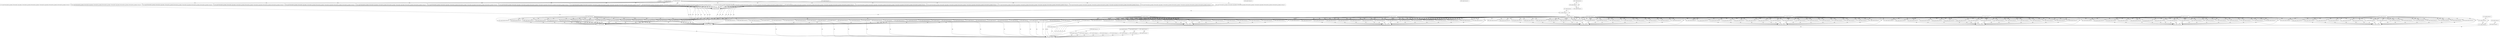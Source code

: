 digraph G {
  "1: match () ...
" [shape=box, ];
  "70: match (event_id) ...
" [shape=box, ];
  "76: match (event_id) ...
" [shape=box, ];
  "95: match (forward_flow_ip_header_2,forward_flow_udp_header_1,forward_flow_ip_header_6,forward_flow_ip_header_7,forward_flow_udp_header_0,forward_flow_ip_header_4,forward_flow_ip_header_5,event_id) ...
" [
  shape=box, ];
  "100: match (forward_flow_ip_header_2,forward_flow_udp_header_1,forward_flow_ip_header_6,forward_flow_ip_header_7,forward_flow_udp_header_0,forward_flow_ip_header_4,forward_flow_ip_header_5,event_id) ...
" [
  shape=box, ];
  "105: match (forward_flow_ip_header_2,forward_flow_udp_header_1,forward_flow_ip_header_6,forward_flow_ip_header_7,forward_flow_udp_header_0,forward_flow_ip_header_4,forward_flow_ip_header_5,event_id) ...
" [
  shape=box, ];
  "110: match (forward_flow_ip_header_2,forward_flow_udp_header_1,forward_flow_ip_header_6,forward_flow_ip_header_7,forward_flow_udp_header_0,forward_flow_ip_header_4,forward_flow_ip_header_5,event_id) ...
" [
  shape=box, ];
  "115: match (forward_flow_ip_header_2,forward_flow_udp_header_1,forward_flow_ip_header_6,forward_flow_ip_header_7,forward_flow_udp_header_0,forward_flow_ip_header_4,forward_flow_ip_header_5,event_id) ...
" [
  shape=box, ];
  "120: match (forward_flow_ip_header_2,forward_flow_udp_header_1,forward_flow_ip_header_6,forward_flow_ip_header_7,forward_flow_udp_header_0,forward_flow_ip_header_4,forward_flow_ip_header_5,event_id) ...
" [
  shape=box, ];
  "125: match (forward_flow_ip_header_2,forward_flow_udp_header_1,forward_flow_ip_header_6,forward_flow_ip_header_7,forward_flow_udp_header_0,forward_flow_ip_header_4,forward_flow_ip_header_5,event_id) ...
" [
  shape=box, ];
  "130: match (forward_flow_ip_header_2,forward_flow_udp_header_1,forward_flow_ip_header_6,forward_flow_ip_header_7,forward_flow_udp_header_0,forward_flow_ip_header_4,forward_flow_ip_header_5,event_id) ...
" [
  shape=box, ];
  "135: match (forward_flow_ip_header_2,forward_flow_udp_header_1,forward_flow_ip_header_6,forward_flow_ip_header_7,forward_flow_udp_header_0,forward_flow_ip_header_4,forward_flow_ip_header_5,event_id) ...
" [
  shape=box, ];
  "140: match (forward_flow_ip_header_2,forward_flow_udp_header_1,forward_flow_ip_header_6,forward_flow_ip_header_7,forward_flow_udp_header_0,forward_flow_ip_header_4,forward_flow_ip_header_5,event_id) ...
" [
  shape=box, ];
  "145: match (forward_flow_ip_header_2,forward_flow_udp_header_1,forward_flow_ip_header_6,forward_flow_ip_header_7,forward_flow_udp_header_0,forward_flow_ip_header_4,forward_flow_ip_header_5,event_id) ...
" [
  shape=box, ];
  "150: match (forward_flow_ip_header_2,forward_flow_udp_header_1,forward_flow_ip_header_6,forward_flow_ip_header_7,forward_flow_udp_header_0,forward_flow_ip_header_4,forward_flow_ip_header_5,event_id) ...
" [
  shape=box, ];
  "155: match (forward_flow_ip_header_2,forward_flow_udp_header_1,forward_flow_ip_header_6,forward_flow_ip_header_7,forward_flow_udp_header_0,forward_flow_ip_header_4,forward_flow_ip_header_5,event_id) ...
" [
  shape=box, ];
  "160: match (forward_flow_ip_header_2,forward_flow_udp_header_1,forward_flow_ip_header_6,forward_flow_ip_header_7,forward_flow_udp_header_0,forward_flow_ip_header_4,forward_flow_ip_header_5,event_id) ...
" [
  shape=box, ];
  "165: match (forward_flow_ip_header_2,forward_flow_udp_header_1,forward_flow_ip_header_6,forward_flow_ip_header_7,forward_flow_udp_header_0,forward_flow_ip_header_4,forward_flow_ip_header_5,event_id) ...
" [
  shape=box, ];
  "170: match (forward_flow_ip_header_2,forward_flow_udp_header_1,forward_flow_ip_header_6,forward_flow_ip_header_7,forward_flow_udp_header_0,forward_flow_ip_header_4,forward_flow_ip_header_5,event_id) ...
" [
  shape=box, ];
  "175: match (forward_flow_ip_header_2,forward_flow_udp_header_1,forward_flow_ip_header_6,forward_flow_ip_header_7,forward_flow_udp_header_0,forward_flow_ip_header_4,forward_flow_ip_header_5,event_id) ...
" [
  shape=box, ];
  "180: match (forward_flow_ip_header_2,forward_flow_udp_header_1,forward_flow_ip_header_6,forward_flow_ip_header_7,forward_flow_udp_header_0,forward_flow_ip_header_4,forward_flow_ip_header_5,event_id) ...
" [
  shape=box, ];
  "187: match (event_id) ...
" [shape=box, ];
  "190: match (event_id) ...
" [shape=box, ];
  "211: match (event_id) ...
" [shape=box, ];
  "217: match (event_id) ...
" [shape=box, ];
  "224: match (event_id) ...
" [shape=box, ];
  "230: match (event_id) ...
" [shape=box, ];
  "237: match (event_id) ...
" [shape=box, ];
  "244: match (event_id) ...
" [shape=box, ];
  "251: match (event_id) ...
" [shape=box, ];
  "258: match (event_id) ...
" [shape=box, ];
  "265: match (event_id) ...
" [shape=box, ];
  "272: match (event_id) ...
" [shape=box, ];
  "276: match (path_id,event_id) ...
" [shape=box, ];
  "281: match (path_id,event_id) ...
" [shape=box, ];
  "290: match (path_id,event_id) ...
" [shape=box, ];
  "296: match (path_id,event_id) ...
" [shape=box, ];
  "302: match (path_id,event_id) ...
" [shape=box, ];
  "308: match (path_id,event_id) ...
" [shape=box, ];
  "314: match (path_id,event_id) ...
" [shape=box, ];
  "320: match (path_id,event_id) ...
" [shape=box, ];
  "326: match (path_id,event_id) ...
" [shape=box, ];
  "329: match (path_id,event_id) ...
" [shape=box, ];
  "334: match (path_id,event_id) ...
" [shape=box, ];
  "343: match (path_id,event_id) ...
" [shape=box, ];
  "349: match (path_id,event_id) ...
" [shape=box, ];
  "355: match (path_id,event_id) ...
" [shape=box, ];
  "361: match (path_id,event_id) ...
" [shape=box, ];
  "367: match (path_id,event_id) ...
" [shape=box, ];
  "373: match (path_id,event_id) ...
" [shape=box, ];
  "379: match (path_id,event_id) ...
" [shape=box, ];
  "382: match (path_id,event_id) ...
" [shape=box, ];
  "387: match (path_id,event_id) ...
" [shape=box, ];
  "396: match (path_id,event_id) ...
" [shape=box, ];
  "402: match (path_id,event_id) ...
" [shape=box, ];
  "408: match (path_id,event_id) ...
" [shape=box, ];
  "414: match (path_id,event_id) ...
" [shape=box, ];
  "420: match (path_id,event_id) ...
" [shape=box, ];
  "426: match (path_id,event_id) ...
" [shape=box, ];
  "432: match (path_id,event_id) ...
" [shape=box, ];
  "435: match (path_id,event_id) ...
" [shape=box, ];
  "440: match (path_id,event_id) ...
" [shape=box, ];
  "449: match (path_id,event_id) ...
" [shape=box, ];
  "455: match (path_id,event_id) ...
" [shape=box, ];
  "461: match (path_id,event_id) ...
" [shape=box, ];
  "467: match (path_id,event_id) ...
" [shape=box, ];
  "473: match (path_id,event_id) ...
" [shape=box, ];
  "479: match (path_id,event_id) ...
" [shape=box, ];
  "485: match (path_id,event_id) ...
" [shape=box, ];
  "488: match (path_id,event_id) ...
" [shape=box, ];
  "493: match (path_id,event_id) ...
" [shape=box, ];
  "502: match (path_id,event_id) ...
" [shape=box, ];
  "508: match (path_id,event_id) ...
" [shape=box, ];
  "514: match (path_id,event_id) ...
" [shape=box, ];
  "520: match (path_id,event_id) ...
" [shape=box, ];
  "526: match (path_id,event_id) ...
" [shape=box, ];
  "532: match (path_id,event_id) ...
" [shape=box, ];
  "538: match (path_id,event_id) ...
" [shape=box, ];
  "541: match (path_id,event_id) ...
" [shape=box, ];
  "546: match (path_id,event_id) ...
" [shape=box, ];
  "555: match (path_id,event_id) ...
" [shape=box, ];
  "561: match (path_id,event_id) ...
" [shape=box, ];
  "567: match (path_id,event_id) ...
" [shape=box, ];
  "573: match (path_id,event_id) ...
" [shape=box, ];
  "579: match (path_id,event_id) ...
" [shape=box, ];
  "585: match (path_id,event_id) ...
" [shape=box, ];
  "591: match (path_id,event_id) ...
" [shape=box, ];
  "594: match (path_id,event_id) ...
" [shape=box, ];
  "599: match (path_id,event_id) ...
" [shape=box, ];
  "608: match (path_id,event_id) ...
" [shape=box, ];
  "614: match (path_id,event_id) ...
" [shape=box, ];
  "620: match (path_id,event_id) ...
" [shape=box, ];
  "626: match (path_id,event_id) ...
" [shape=box, ];
  "632: match (path_id,event_id) ...
" [shape=box, ];
  "638: match (path_id,event_id) ...
" [shape=box, ];
  "644: match (path_id,event_id) ...
" [shape=box, ];
  "647: match (path_id,event_id) ...
" [shape=box, ];
  "652: match (path_id,event_id) ...
" [shape=box, ];
  "661: match (path_id,event_id) ...
" [shape=box, ];
  "667: match (path_id,event_id) ...
" [shape=box, ];
  "673: match (path_id,event_id) ...
" [shape=box, ];
  "679: match (path_id,event_id) ...
" [shape=box, ];
  "685: match (path_id,event_id) ...
" [shape=box, ];
  "691: match (path_id,event_id) ...
" [shape=box, ];
  "697: match (path_id,event_id) ...
" [shape=box, ];
  "700: match (path_id,event_id) ...
" [shape=box, ];
  "705: match (path_id,event_id) ...
" [shape=box, ];
  "714: match (path_id,event_id) ...
" [shape=box, ];
  "720: match (path_id,event_id) ...
" [shape=box, ];
  "726: match (path_id,event_id) ...
" [shape=box, ];
  "732: match (path_id,event_id) ...
" [shape=box, ];
  "738: match (path_id,event_id) ...
" [shape=box, ];
  "744: match (path_id,event_id) ...
" [shape=box, ];
  "750: match (path_id,event_id) ...
" [shape=box, ];
  "753: match (path_id,event_id) ...
" [shape=box, ];
  "758: match (path_id,event_id) ...
" [shape=box, ];
  "767: match (path_id,event_id) ...
" [shape=box, ];
  "773: match (path_id,event_id) ...
" [shape=box, ];
  "779: match (path_id,event_id) ...
" [shape=box, ];
  "785: match (path_id,event_id) ...
" [shape=box, ];
  "791: match (path_id,event_id) ...
" [shape=box, ];
  "797: match (path_id,event_id) ...
" [shape=box, ];
  "803: match (path_id,event_id) ...
" [shape=box, ];
  "806: match (path_id,event_id) ...
" [shape=box, ];
  "811: match (path_id,event_id) ...
" [shape=box, ];
  "820: match (path_id,event_id) ...
" [shape=box, ];
  "826: match (path_id,event_id) ...
" [shape=box, ];
  "832: match (path_id,event_id) ...
" [shape=box, ];
  "838: match (path_id,event_id) ...
" [shape=box, ];
  "844: match (path_id,event_id) ...
" [shape=box, ];
  "850: match (path_id,event_id) ...
" [shape=box, ];
  "856: match (path_id,event_id) ...
" [shape=box, ];
  "859: match (path_id,event_id) ...
" [shape=box, ];
  "864: match (path_id,event_id) ...
" [shape=box, ];
  "873: match (path_id,event_id) ...
" [shape=box, ];
  "879: match (path_id,event_id) ...
" [shape=box, ];
  "885: match (path_id,event_id) ...
" [shape=box, ];
  "891: match (path_id,event_id) ...
" [shape=box, ];
  "897: match (path_id,event_id) ...
" [shape=box, ];
  "903: match (path_id,event_id) ...
" [shape=box, ];
  "909: match (path_id,event_id) ...
" [shape=box, ];
  "912: match (path_id,event_id) ...
" [shape=box, ];
  "917: match (path_id,event_id) ...
" [shape=box, ];
  "926: match (path_id,event_id) ...
" [shape=box, ];
  "932: match (path_id,event_id) ...
" [shape=box, ];
  "938: match (path_id,event_id) ...
" [shape=box, ];
  "944: match (path_id,event_id) ...
" [shape=box, ];
  "950: match (path_id,event_id) ...
" [shape=box, ];
  "956: match (path_id,event_id) ...
" [shape=box, ];
  "962: match (path_id,event_id) ...
" [shape=box, ];
  "965: match (path_id,event_id) ...
" [shape=box, ];
  "970: match (path_id,event_id) ...
" [shape=box, ];
  "979: match (path_id,event_id) ...
" [shape=box, ];
  "985: match (path_id,event_id) ...
" [shape=box, ];
  "991: match (path_id,event_id) ...
" [shape=box, ];
  "997: match (path_id,event_id) ...
" [shape=box, ];
  "1003: match (path_id,event_id) ...
" [shape=box, ];
  "1009: match (path_id,event_id) ...
" [shape=box, ];
  "1015: match (path_id,event_id) ...
" [shape=box, ];
  "1018: match (path_id,event_id) ...
" [shape=box, ];
  "1023: match (path_id,event_id) ...
" [shape=box, ];
  "1032: match (path_id,event_id) ...
" [shape=box, ];
  "1038: match (path_id,event_id) ...
" [shape=box, ];
  "1044: match (path_id,event_id) ...
" [shape=box, ];
  "1050: match (path_id,event_id) ...
" [shape=box, ];
  "1056: match (path_id,event_id) ...
" [shape=box, ];
  "1062: match (path_id,event_id) ...
" [shape=box, ];
  "1068: match (path_id,event_id) ...
" [shape=box, ];
  "1071: match (path_id,event_id) ...
" [shape=box, ];
  "1076: match (path_id,event_id) ...
" [shape=box, ];
  "1085: match (path_id,event_id) ...
" [shape=box, ];
  "1091: match (path_id,event_id) ...
" [shape=box, ];
  "1097: match (path_id,event_id) ...
" [shape=box, ];
  "1103: match (path_id,event_id) ...
" [shape=box, ];
  "1109: match (path_id,event_id) ...
" [shape=box, ];
  "1115: match (path_id,event_id) ...
" [shape=box, ];
  "1121: match (path_id,event_id) ...
" [shape=box, ];
  "1124: match (path_id,event_id) ...
" [shape=box, ];
  "1131: match (event_id) ...
" [shape=box, ];
  "1152: match (event_id) ...
" [shape=box, ];
  "1157: match (event_id) ...
" [shape=box, ];
  "1162: match (event_id) ...
" [shape=box, ];
  "1168: match (event_id) ...
" [shape=box, ];
  "1170: match (event_id) ...
" [shape=box, ];
  "1176: match (event_id) ...
" [shape=box, ];
  "1182: match (event_id) ...
" [shape=box, ];
  "1189: match (event_id) ...
" [shape=box, ];
  "1194: match (event_id) ...
" [shape=box, ];
  "1201: match (event_id) ...
" [shape=box, ];
  "1204: match (event_id) ...
" [shape=box, ];
  "1205: match (event_id) ...
" [shape=box, ];
  "1209: match (event_id) ...
" [shape=box, ];
  "1213: match (event_id) ...
" [shape=box, ];
  "1219: match (event_id) ...
" [shape=box, ];
  "1223: match (event_id) ...
" [shape=box, ];
  "1227: match (event_id) ...
" [shape=box, ];
  "1231: match (event_id) ...
" [shape=box, ];
  "1235: match (event_id) ...
" [shape=box, ];
  "1239: match (event_id) ...
" [shape=box, ];
  "1243: match (event_id) ...
" [shape=box, ];
  "1247: match (event_id) ...
" [shape=box, ];
  "1251: match (event_id) ...
" [shape=box, ];
  "1257: match (event_id) ...
" [shape=box, ];
  "1263: match (event_id) ...
" [shape=box, ];
  "1273: match (event_id) ...
" [shape=box, ];
  "1279: match (event_id) ...
" [shape=box, ];
  "1283: match (event_id) ...
" [shape=box, ];
  "1287: match (event_id) ...
" [shape=box, ];
  "1291: match (event_id) ...
" [shape=box, ];
  "1295: match (event_id) ...
" [shape=box, ];
  "1299: match (event_id) ...
" [shape=box, ];
  "1303: match (event_id) ...
" [shape=box, ];
  "1307: match (event_id) ...
" [shape=box, ];
  "1311: match (event_id) ...
" [shape=box, ];
  "1315: match (event_id) ...
" [shape=box, ];
  "1319: match (event_id) ...
" [shape=box, ];
  "1323: match (event_id) ...
" [shape=box, ];
  "1327: match (event_id) ...
" [shape=box, ];
  "1331: match (event_id) ...
" [shape=box, ];
  "1335: match (event_id) ...
" [shape=box, ];
  "1339: match (event_id) ...
" [shape=box, ];
  "1343: match (event_id) ...
" [shape=box, ];
  "1347: match (event_id) ...
" [shape=box, ];
  "1451: match (event_id) ...
" [shape=box, ];
  "1493: match (event_id) ...
" [shape=box, ];
  "1497: match (event_id) ...
" [shape=box, ];
  "1516: match (event_id) ...
" [shape=box, ];
  "1554: match (event_id) ...
" [shape=box, ];
  
  
  "76: match (event_id) ...
" -> "95: match (forward_flow_ip_header_2,forward_flow_udp_header_1,forward_flow_ip_header_6,forward_flow_ip_header_7,forward_flow_udp_header_0,forward_flow_ip_header_4,forward_flow_ip_header_5,event_id) ...
" [
  label="WW", ];
  "76: match (event_id) ...
" -> "100: match (forward_flow_ip_header_2,forward_flow_udp_header_1,forward_flow_ip_header_6,forward_flow_ip_header_7,forward_flow_udp_header_0,forward_flow_ip_header_4,forward_flow_ip_header_5,event_id) ...
" [
  label="WW", ];
  "76: match (event_id) ...
" -> "105: match (forward_flow_ip_header_2,forward_flow_udp_header_1,forward_flow_ip_header_6,forward_flow_ip_header_7,forward_flow_udp_header_0,forward_flow_ip_header_4,forward_flow_ip_header_5,event_id) ...
" [
  label="WW", ];
  "76: match (event_id) ...
" -> "110: match (forward_flow_ip_header_2,forward_flow_udp_header_1,forward_flow_ip_header_6,forward_flow_ip_header_7,forward_flow_udp_header_0,forward_flow_ip_header_4,forward_flow_ip_header_5,event_id) ...
" [
  label="WW", ];
  "76: match (event_id) ...
" -> "115: match (forward_flow_ip_header_2,forward_flow_udp_header_1,forward_flow_ip_header_6,forward_flow_ip_header_7,forward_flow_udp_header_0,forward_flow_ip_header_4,forward_flow_ip_header_5,event_id) ...
" [
  label="WW", ];
  "76: match (event_id) ...
" -> "120: match (forward_flow_ip_header_2,forward_flow_udp_header_1,forward_flow_ip_header_6,forward_flow_ip_header_7,forward_flow_udp_header_0,forward_flow_ip_header_4,forward_flow_ip_header_5,event_id) ...
" [
  label="WW", ];
  "76: match (event_id) ...
" -> "125: match (forward_flow_ip_header_2,forward_flow_udp_header_1,forward_flow_ip_header_6,forward_flow_ip_header_7,forward_flow_udp_header_0,forward_flow_ip_header_4,forward_flow_ip_header_5,event_id) ...
" [
  label="WW", ];
  "76: match (event_id) ...
" -> "130: match (forward_flow_ip_header_2,forward_flow_udp_header_1,forward_flow_ip_header_6,forward_flow_ip_header_7,forward_flow_udp_header_0,forward_flow_ip_header_4,forward_flow_ip_header_5,event_id) ...
" [
  label="WW", ];
  "76: match (event_id) ...
" -> "135: match (forward_flow_ip_header_2,forward_flow_udp_header_1,forward_flow_ip_header_6,forward_flow_ip_header_7,forward_flow_udp_header_0,forward_flow_ip_header_4,forward_flow_ip_header_5,event_id) ...
" [
  label="WW", ];
  "76: match (event_id) ...
" -> "140: match (forward_flow_ip_header_2,forward_flow_udp_header_1,forward_flow_ip_header_6,forward_flow_ip_header_7,forward_flow_udp_header_0,forward_flow_ip_header_4,forward_flow_ip_header_5,event_id) ...
" [
  label="WW", ];
  "76: match (event_id) ...
" -> "145: match (forward_flow_ip_header_2,forward_flow_udp_header_1,forward_flow_ip_header_6,forward_flow_ip_header_7,forward_flow_udp_header_0,forward_flow_ip_header_4,forward_flow_ip_header_5,event_id) ...
" [
  label="WW", ];
  "76: match (event_id) ...
" -> "150: match (forward_flow_ip_header_2,forward_flow_udp_header_1,forward_flow_ip_header_6,forward_flow_ip_header_7,forward_flow_udp_header_0,forward_flow_ip_header_4,forward_flow_ip_header_5,event_id) ...
" [
  label="WW", ];
  "76: match (event_id) ...
" -> "155: match (forward_flow_ip_header_2,forward_flow_udp_header_1,forward_flow_ip_header_6,forward_flow_ip_header_7,forward_flow_udp_header_0,forward_flow_ip_header_4,forward_flow_ip_header_5,event_id) ...
" [
  label="WW", ];
  "76: match (event_id) ...
" -> "160: match (forward_flow_ip_header_2,forward_flow_udp_header_1,forward_flow_ip_header_6,forward_flow_ip_header_7,forward_flow_udp_header_0,forward_flow_ip_header_4,forward_flow_ip_header_5,event_id) ...
" [
  label="WW", ];
  "76: match (event_id) ...
" -> "165: match (forward_flow_ip_header_2,forward_flow_udp_header_1,forward_flow_ip_header_6,forward_flow_ip_header_7,forward_flow_udp_header_0,forward_flow_ip_header_4,forward_flow_ip_header_5,event_id) ...
" [
  label="WW", ];
  "76: match (event_id) ...
" -> "170: match (forward_flow_ip_header_2,forward_flow_udp_header_1,forward_flow_ip_header_6,forward_flow_ip_header_7,forward_flow_udp_header_0,forward_flow_ip_header_4,forward_flow_ip_header_5,event_id) ...
" [
  label="WW", ];
  "76: match (event_id) ...
" -> "175: match (forward_flow_ip_header_2,forward_flow_udp_header_1,forward_flow_ip_header_6,forward_flow_ip_header_7,forward_flow_udp_header_0,forward_flow_ip_header_4,forward_flow_ip_header_5,event_id) ...
" [
  label="WW", ];
  "76: match (event_id) ...
" -> "180: match (forward_flow_ip_header_2,forward_flow_udp_header_1,forward_flow_ip_header_6,forward_flow_ip_header_7,forward_flow_udp_header_0,forward_flow_ip_header_4,forward_flow_ip_header_5,event_id) ...
" [
  label="WW", ];
  "76: match (event_id) ...
" -> "190: match (event_id) ...
" [label="WR", ];
  "95: match (forward_flow_ip_header_2,forward_flow_udp_header_1,forward_flow_ip_header_6,forward_flow_ip_header_7,forward_flow_udp_header_0,forward_flow_ip_header_4,forward_flow_ip_header_5,event_id) ...
" -> "190: match (event_id) ...
" [
  label="WR", ];
  "95: match (forward_flow_ip_header_2,forward_flow_udp_header_1,forward_flow_ip_header_6,forward_flow_ip_header_7,forward_flow_udp_header_0,forward_flow_ip_header_4,forward_flow_ip_header_5,event_id) ...
" -> "1493: match (event_id) ...
" [
  label="RW", ];
  "100: match (forward_flow_ip_header_2,forward_flow_udp_header_1,forward_flow_ip_header_6,forward_flow_ip_header_7,forward_flow_udp_header_0,forward_flow_ip_header_4,forward_flow_ip_header_5,event_id) ...
" -> "190: match (event_id) ...
" [
  label="WR", ];
  "100: match (forward_flow_ip_header_2,forward_flow_udp_header_1,forward_flow_ip_header_6,forward_flow_ip_header_7,forward_flow_udp_header_0,forward_flow_ip_header_4,forward_flow_ip_header_5,event_id) ...
" -> "1493: match (event_id) ...
" [
  label="RW", ];
  "105: match (forward_flow_ip_header_2,forward_flow_udp_header_1,forward_flow_ip_header_6,forward_flow_ip_header_7,forward_flow_udp_header_0,forward_flow_ip_header_4,forward_flow_ip_header_5,event_id) ...
" -> "190: match (event_id) ...
" [
  label="WR", ];
  "105: match (forward_flow_ip_header_2,forward_flow_udp_header_1,forward_flow_ip_header_6,forward_flow_ip_header_7,forward_flow_udp_header_0,forward_flow_ip_header_4,forward_flow_ip_header_5,event_id) ...
" -> "1493: match (event_id) ...
" [
  label="RW", ];
  "110: match (forward_flow_ip_header_2,forward_flow_udp_header_1,forward_flow_ip_header_6,forward_flow_ip_header_7,forward_flow_udp_header_0,forward_flow_ip_header_4,forward_flow_ip_header_5,event_id) ...
" -> "190: match (event_id) ...
" [
  label="WR", ];
  "110: match (forward_flow_ip_header_2,forward_flow_udp_header_1,forward_flow_ip_header_6,forward_flow_ip_header_7,forward_flow_udp_header_0,forward_flow_ip_header_4,forward_flow_ip_header_5,event_id) ...
" -> "1493: match (event_id) ...
" [
  label="RW", ];
  "115: match (forward_flow_ip_header_2,forward_flow_udp_header_1,forward_flow_ip_header_6,forward_flow_ip_header_7,forward_flow_udp_header_0,forward_flow_ip_header_4,forward_flow_ip_header_5,event_id) ...
" -> "190: match (event_id) ...
" [
  label="WR", ];
  "115: match (forward_flow_ip_header_2,forward_flow_udp_header_1,forward_flow_ip_header_6,forward_flow_ip_header_7,forward_flow_udp_header_0,forward_flow_ip_header_4,forward_flow_ip_header_5,event_id) ...
" -> "1493: match (event_id) ...
" [
  label="RW", ];
  "120: match (forward_flow_ip_header_2,forward_flow_udp_header_1,forward_flow_ip_header_6,forward_flow_ip_header_7,forward_flow_udp_header_0,forward_flow_ip_header_4,forward_flow_ip_header_5,event_id) ...
" -> "190: match (event_id) ...
" [
  label="WR", ];
  "120: match (forward_flow_ip_header_2,forward_flow_udp_header_1,forward_flow_ip_header_6,forward_flow_ip_header_7,forward_flow_udp_header_0,forward_flow_ip_header_4,forward_flow_ip_header_5,event_id) ...
" -> "1493: match (event_id) ...
" [
  label="RW", ];
  "125: match (forward_flow_ip_header_2,forward_flow_udp_header_1,forward_flow_ip_header_6,forward_flow_ip_header_7,forward_flow_udp_header_0,forward_flow_ip_header_4,forward_flow_ip_header_5,event_id) ...
" -> "190: match (event_id) ...
" [
  label="WR", ];
  "125: match (forward_flow_ip_header_2,forward_flow_udp_header_1,forward_flow_ip_header_6,forward_flow_ip_header_7,forward_flow_udp_header_0,forward_flow_ip_header_4,forward_flow_ip_header_5,event_id) ...
" -> "1493: match (event_id) ...
" [
  label="RW", ];
  "130: match (forward_flow_ip_header_2,forward_flow_udp_header_1,forward_flow_ip_header_6,forward_flow_ip_header_7,forward_flow_udp_header_0,forward_flow_ip_header_4,forward_flow_ip_header_5,event_id) ...
" -> "190: match (event_id) ...
" [
  label="WR", ];
  "130: match (forward_flow_ip_header_2,forward_flow_udp_header_1,forward_flow_ip_header_6,forward_flow_ip_header_7,forward_flow_udp_header_0,forward_flow_ip_header_4,forward_flow_ip_header_5,event_id) ...
" -> "1493: match (event_id) ...
" [
  label="RW", ];
  "135: match (forward_flow_ip_header_2,forward_flow_udp_header_1,forward_flow_ip_header_6,forward_flow_ip_header_7,forward_flow_udp_header_0,forward_flow_ip_header_4,forward_flow_ip_header_5,event_id) ...
" -> "190: match (event_id) ...
" [
  label="WR", ];
  "135: match (forward_flow_ip_header_2,forward_flow_udp_header_1,forward_flow_ip_header_6,forward_flow_ip_header_7,forward_flow_udp_header_0,forward_flow_ip_header_4,forward_flow_ip_header_5,event_id) ...
" -> "1493: match (event_id) ...
" [
  label="RW", ];
  "140: match (forward_flow_ip_header_2,forward_flow_udp_header_1,forward_flow_ip_header_6,forward_flow_ip_header_7,forward_flow_udp_header_0,forward_flow_ip_header_4,forward_flow_ip_header_5,event_id) ...
" -> "190: match (event_id) ...
" [
  label="WR", ];
  "140: match (forward_flow_ip_header_2,forward_flow_udp_header_1,forward_flow_ip_header_6,forward_flow_ip_header_7,forward_flow_udp_header_0,forward_flow_ip_header_4,forward_flow_ip_header_5,event_id) ...
" -> "1493: match (event_id) ...
" [
  label="RW", ];
  "145: match (forward_flow_ip_header_2,forward_flow_udp_header_1,forward_flow_ip_header_6,forward_flow_ip_header_7,forward_flow_udp_header_0,forward_flow_ip_header_4,forward_flow_ip_header_5,event_id) ...
" -> "190: match (event_id) ...
" [
  label="WR", ];
  "145: match (forward_flow_ip_header_2,forward_flow_udp_header_1,forward_flow_ip_header_6,forward_flow_ip_header_7,forward_flow_udp_header_0,forward_flow_ip_header_4,forward_flow_ip_header_5,event_id) ...
" -> "1493: match (event_id) ...
" [
  label="RW", ];
  "150: match (forward_flow_ip_header_2,forward_flow_udp_header_1,forward_flow_ip_header_6,forward_flow_ip_header_7,forward_flow_udp_header_0,forward_flow_ip_header_4,forward_flow_ip_header_5,event_id) ...
" -> "190: match (event_id) ...
" [
  label="WR", ];
  "150: match (forward_flow_ip_header_2,forward_flow_udp_header_1,forward_flow_ip_header_6,forward_flow_ip_header_7,forward_flow_udp_header_0,forward_flow_ip_header_4,forward_flow_ip_header_5,event_id) ...
" -> "1493: match (event_id) ...
" [
  label="RW", ];
  "155: match (forward_flow_ip_header_2,forward_flow_udp_header_1,forward_flow_ip_header_6,forward_flow_ip_header_7,forward_flow_udp_header_0,forward_flow_ip_header_4,forward_flow_ip_header_5,event_id) ...
" -> "190: match (event_id) ...
" [
  label="WR", ];
  "155: match (forward_flow_ip_header_2,forward_flow_udp_header_1,forward_flow_ip_header_6,forward_flow_ip_header_7,forward_flow_udp_header_0,forward_flow_ip_header_4,forward_flow_ip_header_5,event_id) ...
" -> "1493: match (event_id) ...
" [
  label="RW", ];
  "160: match (forward_flow_ip_header_2,forward_flow_udp_header_1,forward_flow_ip_header_6,forward_flow_ip_header_7,forward_flow_udp_header_0,forward_flow_ip_header_4,forward_flow_ip_header_5,event_id) ...
" -> "190: match (event_id) ...
" [
  label="WR", ];
  "160: match (forward_flow_ip_header_2,forward_flow_udp_header_1,forward_flow_ip_header_6,forward_flow_ip_header_7,forward_flow_udp_header_0,forward_flow_ip_header_4,forward_flow_ip_header_5,event_id) ...
" -> "1493: match (event_id) ...
" [
  label="RW", ];
  "165: match (forward_flow_ip_header_2,forward_flow_udp_header_1,forward_flow_ip_header_6,forward_flow_ip_header_7,forward_flow_udp_header_0,forward_flow_ip_header_4,forward_flow_ip_header_5,event_id) ...
" -> "190: match (event_id) ...
" [
  label="WR", ];
  "165: match (forward_flow_ip_header_2,forward_flow_udp_header_1,forward_flow_ip_header_6,forward_flow_ip_header_7,forward_flow_udp_header_0,forward_flow_ip_header_4,forward_flow_ip_header_5,event_id) ...
" -> "1493: match (event_id) ...
" [
  label="RW", ];
  "170: match (forward_flow_ip_header_2,forward_flow_udp_header_1,forward_flow_ip_header_6,forward_flow_ip_header_7,forward_flow_udp_header_0,forward_flow_ip_header_4,forward_flow_ip_header_5,event_id) ...
" -> "190: match (event_id) ...
" [
  label="WR", ];
  "170: match (forward_flow_ip_header_2,forward_flow_udp_header_1,forward_flow_ip_header_6,forward_flow_ip_header_7,forward_flow_udp_header_0,forward_flow_ip_header_4,forward_flow_ip_header_5,event_id) ...
" -> "1493: match (event_id) ...
" [
  label="RW", ];
  "175: match (forward_flow_ip_header_2,forward_flow_udp_header_1,forward_flow_ip_header_6,forward_flow_ip_header_7,forward_flow_udp_header_0,forward_flow_ip_header_4,forward_flow_ip_header_5,event_id) ...
" -> "190: match (event_id) ...
" [
  label="WR", ];
  "175: match (forward_flow_ip_header_2,forward_flow_udp_header_1,forward_flow_ip_header_6,forward_flow_ip_header_7,forward_flow_udp_header_0,forward_flow_ip_header_4,forward_flow_ip_header_5,event_id) ...
" -> "1493: match (event_id) ...
" [
  label="RW", ];
  "180: match (forward_flow_ip_header_2,forward_flow_udp_header_1,forward_flow_ip_header_6,forward_flow_ip_header_7,forward_flow_udp_header_0,forward_flow_ip_header_4,forward_flow_ip_header_5,event_id) ...
" -> "190: match (event_id) ...
" [
  label="WR", ];
  "180: match (forward_flow_ip_header_2,forward_flow_udp_header_1,forward_flow_ip_header_6,forward_flow_ip_header_7,forward_flow_udp_header_0,forward_flow_ip_header_4,forward_flow_ip_header_5,event_id) ...
" -> "1493: match (event_id) ...
" [
  label="RW", ];
  "187: match (event_id) ...
" -> "211: match (event_id) ...
" [label="WW", ];
  "187: match (event_id) ...
" -> "217: match (event_id) ...
" [label="WR", ];
  "190: match (event_id) ...
" -> "211: match (event_id) ...
" [label="WR", ];
  "211: match (event_id) ...
" -> "217: match (event_id) ...
" [label="WR", ];
  "217: match (event_id) ...
" -> "276: match (path_id,event_id) ...
" [
  label="WR", ];
  "217: match (event_id) ...
" -> "281: match (path_id,event_id) ...
" [
  label="WR", ];
  "217: match (event_id) ...
" -> "290: match (path_id,event_id) ...
" [
  label="WR", ];
  "217: match (event_id) ...
" -> "296: match (path_id,event_id) ...
" [
  label="WR", ];
  "217: match (event_id) ...
" -> "302: match (path_id,event_id) ...
" [
  label="WR", ];
  "217: match (event_id) ...
" -> "308: match (path_id,event_id) ...
" [
  label="WR", ];
  "217: match (event_id) ...
" -> "314: match (path_id,event_id) ...
" [
  label="WR", ];
  "217: match (event_id) ...
" -> "320: match (path_id,event_id) ...
" [
  label="WR", ];
  "217: match (event_id) ...
" -> "326: match (path_id,event_id) ...
" [
  label="WR", ];
  "217: match (event_id) ...
" -> "329: match (path_id,event_id) ...
" [
  label="WR", ];
  "217: match (event_id) ...
" -> "334: match (path_id,event_id) ...
" [
  label="WR", ];
  "217: match (event_id) ...
" -> "343: match (path_id,event_id) ...
" [
  label="WR", ];
  "217: match (event_id) ...
" -> "349: match (path_id,event_id) ...
" [
  label="WR", ];
  "217: match (event_id) ...
" -> "355: match (path_id,event_id) ...
" [
  label="WR", ];
  "217: match (event_id) ...
" -> "361: match (path_id,event_id) ...
" [
  label="WR", ];
  "217: match (event_id) ...
" -> "367: match (path_id,event_id) ...
" [
  label="WR", ];
  "217: match (event_id) ...
" -> "373: match (path_id,event_id) ...
" [
  label="WR", ];
  "217: match (event_id) ...
" -> "379: match (path_id,event_id) ...
" [
  label="WR", ];
  "217: match (event_id) ...
" -> "382: match (path_id,event_id) ...
" [
  label="WR", ];
  "217: match (event_id) ...
" -> "387: match (path_id,event_id) ...
" [
  label="WR", ];
  "217: match (event_id) ...
" -> "396: match (path_id,event_id) ...
" [
  label="WR", ];
  "217: match (event_id) ...
" -> "402: match (path_id,event_id) ...
" [
  label="WR", ];
  "217: match (event_id) ...
" -> "408: match (path_id,event_id) ...
" [
  label="WR", ];
  "217: match (event_id) ...
" -> "414: match (path_id,event_id) ...
" [
  label="WR", ];
  "217: match (event_id) ...
" -> "420: match (path_id,event_id) ...
" [
  label="WR", ];
  "217: match (event_id) ...
" -> "426: match (path_id,event_id) ...
" [
  label="WR", ];
  "217: match (event_id) ...
" -> "432: match (path_id,event_id) ...
" [
  label="WR", ];
  "217: match (event_id) ...
" -> "435: match (path_id,event_id) ...
" [
  label="WR", ];
  "217: match (event_id) ...
" -> "440: match (path_id,event_id) ...
" [
  label="WR", ];
  "217: match (event_id) ...
" -> "449: match (path_id,event_id) ...
" [
  label="WR", ];
  "217: match (event_id) ...
" -> "455: match (path_id,event_id) ...
" [
  label="WR", ];
  "217: match (event_id) ...
" -> "461: match (path_id,event_id) ...
" [
  label="WR", ];
  "217: match (event_id) ...
" -> "467: match (path_id,event_id) ...
" [
  label="WR", ];
  "217: match (event_id) ...
" -> "473: match (path_id,event_id) ...
" [
  label="WR", ];
  "217: match (event_id) ...
" -> "479: match (path_id,event_id) ...
" [
  label="WR", ];
  "217: match (event_id) ...
" -> "485: match (path_id,event_id) ...
" [
  label="WR", ];
  "217: match (event_id) ...
" -> "488: match (path_id,event_id) ...
" [
  label="WR", ];
  "217: match (event_id) ...
" -> "493: match (path_id,event_id) ...
" [
  label="WR", ];
  "217: match (event_id) ...
" -> "502: match (path_id,event_id) ...
" [
  label="WR", ];
  "217: match (event_id) ...
" -> "508: match (path_id,event_id) ...
" [
  label="WR", ];
  "217: match (event_id) ...
" -> "514: match (path_id,event_id) ...
" [
  label="WR", ];
  "217: match (event_id) ...
" -> "520: match (path_id,event_id) ...
" [
  label="WR", ];
  "217: match (event_id) ...
" -> "526: match (path_id,event_id) ...
" [
  label="WR", ];
  "217: match (event_id) ...
" -> "532: match (path_id,event_id) ...
" [
  label="WR", ];
  "217: match (event_id) ...
" -> "538: match (path_id,event_id) ...
" [
  label="WR", ];
  "217: match (event_id) ...
" -> "541: match (path_id,event_id) ...
" [
  label="WR", ];
  "217: match (event_id) ...
" -> "546: match (path_id,event_id) ...
" [
  label="WR", ];
  "217: match (event_id) ...
" -> "555: match (path_id,event_id) ...
" [
  label="WR", ];
  "217: match (event_id) ...
" -> "561: match (path_id,event_id) ...
" [
  label="WR", ];
  "217: match (event_id) ...
" -> "567: match (path_id,event_id) ...
" [
  label="WR", ];
  "217: match (event_id) ...
" -> "573: match (path_id,event_id) ...
" [
  label="WR", ];
  "217: match (event_id) ...
" -> "579: match (path_id,event_id) ...
" [
  label="WR", ];
  "217: match (event_id) ...
" -> "585: match (path_id,event_id) ...
" [
  label="WR", ];
  "217: match (event_id) ...
" -> "591: match (path_id,event_id) ...
" [
  label="WR", ];
  "217: match (event_id) ...
" -> "594: match (path_id,event_id) ...
" [
  label="WR", ];
  "217: match (event_id) ...
" -> "599: match (path_id,event_id) ...
" [
  label="WR", ];
  "217: match (event_id) ...
" -> "608: match (path_id,event_id) ...
" [
  label="WR", ];
  "217: match (event_id) ...
" -> "614: match (path_id,event_id) ...
" [
  label="WR", ];
  "217: match (event_id) ...
" -> "620: match (path_id,event_id) ...
" [
  label="WR", ];
  "217: match (event_id) ...
" -> "626: match (path_id,event_id) ...
" [
  label="WR", ];
  "217: match (event_id) ...
" -> "632: match (path_id,event_id) ...
" [
  label="WR", ];
  "217: match (event_id) ...
" -> "638: match (path_id,event_id) ...
" [
  label="WR", ];
  "217: match (event_id) ...
" -> "644: match (path_id,event_id) ...
" [
  label="WR", ];
  "217: match (event_id) ...
" -> "647: match (path_id,event_id) ...
" [
  label="WR", ];
  "217: match (event_id) ...
" -> "652: match (path_id,event_id) ...
" [
  label="WR", ];
  "217: match (event_id) ...
" -> "661: match (path_id,event_id) ...
" [
  label="WR", ];
  "217: match (event_id) ...
" -> "667: match (path_id,event_id) ...
" [
  label="WR", ];
  "217: match (event_id) ...
" -> "673: match (path_id,event_id) ...
" [
  label="WR", ];
  "217: match (event_id) ...
" -> "679: match (path_id,event_id) ...
" [
  label="WR", ];
  "217: match (event_id) ...
" -> "685: match (path_id,event_id) ...
" [
  label="WR", ];
  "217: match (event_id) ...
" -> "691: match (path_id,event_id) ...
" [
  label="WR", ];
  "217: match (event_id) ...
" -> "697: match (path_id,event_id) ...
" [
  label="WR", ];
  "217: match (event_id) ...
" -> "700: match (path_id,event_id) ...
" [
  label="WR", ];
  "217: match (event_id) ...
" -> "705: match (path_id,event_id) ...
" [
  label="WR", ];
  "217: match (event_id) ...
" -> "714: match (path_id,event_id) ...
" [
  label="WR", ];
  "217: match (event_id) ...
" -> "720: match (path_id,event_id) ...
" [
  label="WR", ];
  "217: match (event_id) ...
" -> "726: match (path_id,event_id) ...
" [
  label="WR", ];
  "217: match (event_id) ...
" -> "732: match (path_id,event_id) ...
" [
  label="WR", ];
  "217: match (event_id) ...
" -> "738: match (path_id,event_id) ...
" [
  label="WR", ];
  "217: match (event_id) ...
" -> "744: match (path_id,event_id) ...
" [
  label="WR", ];
  "217: match (event_id) ...
" -> "750: match (path_id,event_id) ...
" [
  label="WR", ];
  "217: match (event_id) ...
" -> "753: match (path_id,event_id) ...
" [
  label="WR", ];
  "217: match (event_id) ...
" -> "758: match (path_id,event_id) ...
" [
  label="WR", ];
  "217: match (event_id) ...
" -> "767: match (path_id,event_id) ...
" [
  label="WR", ];
  "217: match (event_id) ...
" -> "773: match (path_id,event_id) ...
" [
  label="WR", ];
  "217: match (event_id) ...
" -> "779: match (path_id,event_id) ...
" [
  label="WR", ];
  "217: match (event_id) ...
" -> "785: match (path_id,event_id) ...
" [
  label="WR", ];
  "217: match (event_id) ...
" -> "791: match (path_id,event_id) ...
" [
  label="WR", ];
  "217: match (event_id) ...
" -> "797: match (path_id,event_id) ...
" [
  label="WR", ];
  "217: match (event_id) ...
" -> "803: match (path_id,event_id) ...
" [
  label="WR", ];
  "217: match (event_id) ...
" -> "806: match (path_id,event_id) ...
" [
  label="WR", ];
  "217: match (event_id) ...
" -> "811: match (path_id,event_id) ...
" [
  label="WR", ];
  "217: match (event_id) ...
" -> "820: match (path_id,event_id) ...
" [
  label="WR", ];
  "217: match (event_id) ...
" -> "826: match (path_id,event_id) ...
" [
  label="WR", ];
  "217: match (event_id) ...
" -> "832: match (path_id,event_id) ...
" [
  label="WR", ];
  "217: match (event_id) ...
" -> "838: match (path_id,event_id) ...
" [
  label="WR", ];
  "217: match (event_id) ...
" -> "844: match (path_id,event_id) ...
" [
  label="WR", ];
  "217: match (event_id) ...
" -> "850: match (path_id,event_id) ...
" [
  label="WR", ];
  "217: match (event_id) ...
" -> "856: match (path_id,event_id) ...
" [
  label="WR", ];
  "217: match (event_id) ...
" -> "859: match (path_id,event_id) ...
" [
  label="WR", ];
  "217: match (event_id) ...
" -> "864: match (path_id,event_id) ...
" [
  label="WR", ];
  "217: match (event_id) ...
" -> "873: match (path_id,event_id) ...
" [
  label="WR", ];
  "217: match (event_id) ...
" -> "879: match (path_id,event_id) ...
" [
  label="WR", ];
  "217: match (event_id) ...
" -> "885: match (path_id,event_id) ...
" [
  label="WR", ];
  "217: match (event_id) ...
" -> "891: match (path_id,event_id) ...
" [
  label="WR", ];
  "217: match (event_id) ...
" -> "897: match (path_id,event_id) ...
" [
  label="WR", ];
  "217: match (event_id) ...
" -> "903: match (path_id,event_id) ...
" [
  label="WR", ];
  "217: match (event_id) ...
" -> "909: match (path_id,event_id) ...
" [
  label="WR", ];
  "217: match (event_id) ...
" -> "912: match (path_id,event_id) ...
" [
  label="WR", ];
  "217: match (event_id) ...
" -> "917: match (path_id,event_id) ...
" [
  label="WR", ];
  "217: match (event_id) ...
" -> "926: match (path_id,event_id) ...
" [
  label="WR", ];
  "217: match (event_id) ...
" -> "932: match (path_id,event_id) ...
" [
  label="WR", ];
  "217: match (event_id) ...
" -> "938: match (path_id,event_id) ...
" [
  label="WR", ];
  "217: match (event_id) ...
" -> "944: match (path_id,event_id) ...
" [
  label="WR", ];
  "217: match (event_id) ...
" -> "950: match (path_id,event_id) ...
" [
  label="WR", ];
  "217: match (event_id) ...
" -> "956: match (path_id,event_id) ...
" [
  label="WR", ];
  "217: match (event_id) ...
" -> "962: match (path_id,event_id) ...
" [
  label="WR", ];
  "217: match (event_id) ...
" -> "965: match (path_id,event_id) ...
" [
  label="WR", ];
  "217: match (event_id) ...
" -> "970: match (path_id,event_id) ...
" [
  label="WR", ];
  "217: match (event_id) ...
" -> "979: match (path_id,event_id) ...
" [
  label="WR", ];
  "217: match (event_id) ...
" -> "985: match (path_id,event_id) ...
" [
  label="WR", ];
  "217: match (event_id) ...
" -> "991: match (path_id,event_id) ...
" [
  label="WR", ];
  "217: match (event_id) ...
" -> "997: match (path_id,event_id) ...
" [
  label="WR", ];
  "217: match (event_id) ...
" -> "1003: match (path_id,event_id) ...
" [
  label="WR", ];
  "217: match (event_id) ...
" -> "1009: match (path_id,event_id) ...
" [
  label="WR", ];
  "217: match (event_id) ...
" -> "1015: match (path_id,event_id) ...
" [
  label="WR", ];
  "217: match (event_id) ...
" -> "1018: match (path_id,event_id) ...
" [
  label="WR", ];
  "217: match (event_id) ...
" -> "1023: match (path_id,event_id) ...
" [
  label="WR", ];
  "217: match (event_id) ...
" -> "1032: match (path_id,event_id) ...
" [
  label="WR", ];
  "217: match (event_id) ...
" -> "1038: match (path_id,event_id) ...
" [
  label="WR", ];
  "217: match (event_id) ...
" -> "1044: match (path_id,event_id) ...
" [
  label="WR", ];
  "217: match (event_id) ...
" -> "1050: match (path_id,event_id) ...
" [
  label="WR", ];
  "217: match (event_id) ...
" -> "1056: match (path_id,event_id) ...
" [
  label="WR", ];
  "217: match (event_id) ...
" -> "1062: match (path_id,event_id) ...
" [
  label="WR", ];
  "217: match (event_id) ...
" -> "1068: match (path_id,event_id) ...
" [
  label="WR", ];
  "217: match (event_id) ...
" -> "1071: match (path_id,event_id) ...
" [
  label="WR", ];
  "217: match (event_id) ...
" -> "1076: match (path_id,event_id) ...
" [
  label="WR", ];
  "217: match (event_id) ...
" -> "1085: match (path_id,event_id) ...
" [
  label="WR", ];
  "217: match (event_id) ...
" -> "1091: match (path_id,event_id) ...
" [
  label="WR", ];
  "217: match (event_id) ...
" -> "1097: match (path_id,event_id) ...
" [
  label="WR", ];
  "217: match (event_id) ...
" -> "1103: match (path_id,event_id) ...
" [
  label="WR", ];
  "217: match (event_id) ...
" -> "1109: match (path_id,event_id) ...
" [
  label="WR", ];
  "217: match (event_id) ...
" -> "1115: match (path_id,event_id) ...
" [
  label="WR", ];
  "217: match (event_id) ...
" -> "1121: match (path_id,event_id) ...
" [
  label="WR", ];
  "217: match (event_id) ...
" -> "1124: match (path_id,event_id) ...
" [
  label="WR", ];
  "217: match (event_id) ...
" -> "1152: match (event_id) ...
" [label="WR", ];
  "217: match (event_id) ...
" -> "1176: match (event_id) ...
" [label="WR", ];
  "224: match (event_id) ...
" -> "281: match (path_id,event_id) ...
" [
  label="WW", ];
  "224: match (event_id) ...
" -> "334: match (path_id,event_id) ...
" [
  label="WW", ];
  "224: match (event_id) ...
" -> "387: match (path_id,event_id) ...
" [
  label="WW", ];
  "224: match (event_id) ...
" -> "440: match (path_id,event_id) ...
" [
  label="WW", ];
  "224: match (event_id) ...
" -> "493: match (path_id,event_id) ...
" [
  label="WW", ];
  "224: match (event_id) ...
" -> "546: match (path_id,event_id) ...
" [
  label="WW", ];
  "224: match (event_id) ...
" -> "599: match (path_id,event_id) ...
" [
  label="WW", ];
  "224: match (event_id) ...
" -> "652: match (path_id,event_id) ...
" [
  label="WW", ];
  "224: match (event_id) ...
" -> "705: match (path_id,event_id) ...
" [
  label="WW", ];
  "224: match (event_id) ...
" -> "758: match (path_id,event_id) ...
" [
  label="WW", ];
  "224: match (event_id) ...
" -> "811: match (path_id,event_id) ...
" [
  label="WW", ];
  "224: match (event_id) ...
" -> "864: match (path_id,event_id) ...
" [
  label="WW", ];
  "224: match (event_id) ...
" -> "917: match (path_id,event_id) ...
" [
  label="WW", ];
  "224: match (event_id) ...
" -> "970: match (path_id,event_id) ...
" [
  label="WW", ];
  "224: match (event_id) ...
" -> "1023: match (path_id,event_id) ...
" [
  label="WW", ];
  "224: match (event_id) ...
" -> "1076: match (path_id,event_id) ...
" [
  label="WW", ];
  "224: match (event_id) ...
" -> "1223: match (event_id) ...
" [label="WR", ];
  "230: match (event_id) ...
" -> "290: match (path_id,event_id) ...
" [
  label="WW", ];
  "230: match (event_id) ...
" -> "343: match (path_id,event_id) ...
" [
  label="WW", ];
  "230: match (event_id) ...
" -> "396: match (path_id,event_id) ...
" [
  label="WW", ];
  "230: match (event_id) ...
" -> "449: match (path_id,event_id) ...
" [
  label="WW", ];
  "230: match (event_id) ...
" -> "502: match (path_id,event_id) ...
" [
  label="WW", ];
  "230: match (event_id) ...
" -> "555: match (path_id,event_id) ...
" [
  label="WW", ];
  "230: match (event_id) ...
" -> "608: match (path_id,event_id) ...
" [
  label="WW", ];
  "230: match (event_id) ...
" -> "661: match (path_id,event_id) ...
" [
  label="WW", ];
  "230: match (event_id) ...
" -> "714: match (path_id,event_id) ...
" [
  label="WW", ];
  "230: match (event_id) ...
" -> "767: match (path_id,event_id) ...
" [
  label="WW", ];
  "230: match (event_id) ...
" -> "820: match (path_id,event_id) ...
" [
  label="WW", ];
  "230: match (event_id) ...
" -> "873: match (path_id,event_id) ...
" [
  label="WW", ];
  "230: match (event_id) ...
" -> "926: match (path_id,event_id) ...
" [
  label="WW", ];
  "230: match (event_id) ...
" -> "979: match (path_id,event_id) ...
" [
  label="WW", ];
  "230: match (event_id) ...
" -> "1032: match (path_id,event_id) ...
" [
  label="WW", ];
  "230: match (event_id) ...
" -> "1085: match (path_id,event_id) ...
" [
  label="WW", ];
  "230: match (event_id) ...
" -> "1227: match (event_id) ...
" [label="WR", ];
  "237: match (event_id) ...
" -> "296: match (path_id,event_id) ...
" [
  label="WW", ];
  "237: match (event_id) ...
" -> "349: match (path_id,event_id) ...
" [
  label="WW", ];
  "237: match (event_id) ...
" -> "402: match (path_id,event_id) ...
" [
  label="WW", ];
  "237: match (event_id) ...
" -> "455: match (path_id,event_id) ...
" [
  label="WW", ];
  "237: match (event_id) ...
" -> "508: match (path_id,event_id) ...
" [
  label="WW", ];
  "237: match (event_id) ...
" -> "561: match (path_id,event_id) ...
" [
  label="WW", ];
  "237: match (event_id) ...
" -> "614: match (path_id,event_id) ...
" [
  label="WW", ];
  "237: match (event_id) ...
" -> "667: match (path_id,event_id) ...
" [
  label="WW", ];
  "237: match (event_id) ...
" -> "720: match (path_id,event_id) ...
" [
  label="WW", ];
  "237: match (event_id) ...
" -> "773: match (path_id,event_id) ...
" [
  label="WW", ];
  "237: match (event_id) ...
" -> "826: match (path_id,event_id) ...
" [
  label="WW", ];
  "237: match (event_id) ...
" -> "879: match (path_id,event_id) ...
" [
  label="WW", ];
  "237: match (event_id) ...
" -> "932: match (path_id,event_id) ...
" [
  label="WW", ];
  "237: match (event_id) ...
" -> "985: match (path_id,event_id) ...
" [
  label="WW", ];
  "237: match (event_id) ...
" -> "1038: match (path_id,event_id) ...
" [
  label="WW", ];
  "237: match (event_id) ...
" -> "1091: match (path_id,event_id) ...
" [
  label="WW", ];
  "237: match (event_id) ...
" -> "1231: match (event_id) ...
" [label="WR", ];
  "244: match (event_id) ...
" -> "302: match (path_id,event_id) ...
" [
  label="WW", ];
  "244: match (event_id) ...
" -> "355: match (path_id,event_id) ...
" [
  label="WW", ];
  "244: match (event_id) ...
" -> "408: match (path_id,event_id) ...
" [
  label="WW", ];
  "244: match (event_id) ...
" -> "461: match (path_id,event_id) ...
" [
  label="WW", ];
  "244: match (event_id) ...
" -> "514: match (path_id,event_id) ...
" [
  label="WW", ];
  "244: match (event_id) ...
" -> "567: match (path_id,event_id) ...
" [
  label="WW", ];
  "244: match (event_id) ...
" -> "620: match (path_id,event_id) ...
" [
  label="WW", ];
  "244: match (event_id) ...
" -> "673: match (path_id,event_id) ...
" [
  label="WW", ];
  "244: match (event_id) ...
" -> "726: match (path_id,event_id) ...
" [
  label="WW", ];
  "244: match (event_id) ...
" -> "779: match (path_id,event_id) ...
" [
  label="WW", ];
  "244: match (event_id) ...
" -> "832: match (path_id,event_id) ...
" [
  label="WW", ];
  "244: match (event_id) ...
" -> "885: match (path_id,event_id) ...
" [
  label="WW", ];
  "244: match (event_id) ...
" -> "938: match (path_id,event_id) ...
" [
  label="WW", ];
  "244: match (event_id) ...
" -> "991: match (path_id,event_id) ...
" [
  label="WW", ];
  "244: match (event_id) ...
" -> "1044: match (path_id,event_id) ...
" [
  label="WW", ];
  "244: match (event_id) ...
" -> "1097: match (path_id,event_id) ...
" [
  label="WW", ];
  "244: match (event_id) ...
" -> "1235: match (event_id) ...
" [label="WR", ];
  "251: match (event_id) ...
" -> "308: match (path_id,event_id) ...
" [
  label="WW", ];
  "251: match (event_id) ...
" -> "361: match (path_id,event_id) ...
" [
  label="WW", ];
  "251: match (event_id) ...
" -> "414: match (path_id,event_id) ...
" [
  label="WW", ];
  "251: match (event_id) ...
" -> "467: match (path_id,event_id) ...
" [
  label="WW", ];
  "251: match (event_id) ...
" -> "520: match (path_id,event_id) ...
" [
  label="WW", ];
  "251: match (event_id) ...
" -> "573: match (path_id,event_id) ...
" [
  label="WW", ];
  "251: match (event_id) ...
" -> "626: match (path_id,event_id) ...
" [
  label="WW", ];
  "251: match (event_id) ...
" -> "679: match (path_id,event_id) ...
" [
  label="WW", ];
  "251: match (event_id) ...
" -> "732: match (path_id,event_id) ...
" [
  label="WW", ];
  "251: match (event_id) ...
" -> "785: match (path_id,event_id) ...
" [
  label="WW", ];
  "251: match (event_id) ...
" -> "838: match (path_id,event_id) ...
" [
  label="WW", ];
  "251: match (event_id) ...
" -> "891: match (path_id,event_id) ...
" [
  label="WW", ];
  "251: match (event_id) ...
" -> "944: match (path_id,event_id) ...
" [
  label="WW", ];
  "251: match (event_id) ...
" -> "997: match (path_id,event_id) ...
" [
  label="WW", ];
  "251: match (event_id) ...
" -> "1050: match (path_id,event_id) ...
" [
  label="WW", ];
  "251: match (event_id) ...
" -> "1103: match (path_id,event_id) ...
" [
  label="WW", ];
  "251: match (event_id) ...
" -> "1239: match (event_id) ...
" [label="WR", ];
  "258: match (event_id) ...
" -> "314: match (path_id,event_id) ...
" [
  label="WW", ];
  "258: match (event_id) ...
" -> "367: match (path_id,event_id) ...
" [
  label="WW", ];
  "258: match (event_id) ...
" -> "420: match (path_id,event_id) ...
" [
  label="WW", ];
  "258: match (event_id) ...
" -> "473: match (path_id,event_id) ...
" [
  label="WW", ];
  "258: match (event_id) ...
" -> "526: match (path_id,event_id) ...
" [
  label="WW", ];
  "258: match (event_id) ...
" -> "579: match (path_id,event_id) ...
" [
  label="WW", ];
  "258: match (event_id) ...
" -> "632: match (path_id,event_id) ...
" [
  label="WW", ];
  "258: match (event_id) ...
" -> "685: match (path_id,event_id) ...
" [
  label="WW", ];
  "258: match (event_id) ...
" -> "738: match (path_id,event_id) ...
" [
  label="WW", ];
  "258: match (event_id) ...
" -> "791: match (path_id,event_id) ...
" [
  label="WW", ];
  "258: match (event_id) ...
" -> "844: match (path_id,event_id) ...
" [
  label="WW", ];
  "258: match (event_id) ...
" -> "897: match (path_id,event_id) ...
" [
  label="WW", ];
  "258: match (event_id) ...
" -> "950: match (path_id,event_id) ...
" [
  label="WW", ];
  "258: match (event_id) ...
" -> "1003: match (path_id,event_id) ...
" [
  label="WW", ];
  "258: match (event_id) ...
" -> "1056: match (path_id,event_id) ...
" [
  label="WW", ];
  "258: match (event_id) ...
" -> "1109: match (path_id,event_id) ...
" [
  label="WW", ];
  "258: match (event_id) ...
" -> "1243: match (event_id) ...
" [label="WR", ];
  "265: match (event_id) ...
" -> "320: match (path_id,event_id) ...
" [
  label="WW", ];
  "265: match (event_id) ...
" -> "373: match (path_id,event_id) ...
" [
  label="WW", ];
  "265: match (event_id) ...
" -> "426: match (path_id,event_id) ...
" [
  label="WW", ];
  "265: match (event_id) ...
" -> "479: match (path_id,event_id) ...
" [
  label="WW", ];
  "265: match (event_id) ...
" -> "532: match (path_id,event_id) ...
" [
  label="WW", ];
  "265: match (event_id) ...
" -> "585: match (path_id,event_id) ...
" [
  label="WW", ];
  "265: match (event_id) ...
" -> "638: match (path_id,event_id) ...
" [
  label="WW", ];
  "265: match (event_id) ...
" -> "691: match (path_id,event_id) ...
" [
  label="WW", ];
  "265: match (event_id) ...
" -> "744: match (path_id,event_id) ...
" [
  label="WW", ];
  "265: match (event_id) ...
" -> "797: match (path_id,event_id) ...
" [
  label="WW", ];
  "265: match (event_id) ...
" -> "850: match (path_id,event_id) ...
" [
  label="WW", ];
  "265: match (event_id) ...
" -> "903: match (path_id,event_id) ...
" [
  label="WW", ];
  "265: match (event_id) ...
" -> "956: match (path_id,event_id) ...
" [
  label="WW", ];
  "265: match (event_id) ...
" -> "1009: match (path_id,event_id) ...
" [
  label="WW", ];
  "265: match (event_id) ...
" -> "1062: match (path_id,event_id) ...
" [
  label="WW", ];
  "265: match (event_id) ...
" -> "1115: match (path_id,event_id) ...
" [
  label="WW", ];
  "265: match (event_id) ...
" -> "1247: match (event_id) ...
" [label="WR", ];
  "272: match (event_id) ...
" -> "326: match (path_id,event_id) ...
" [
  label="WW", ];
  "272: match (event_id) ...
" -> "379: match (path_id,event_id) ...
" [
  label="WW", ];
  "272: match (event_id) ...
" -> "432: match (path_id,event_id) ...
" [
  label="WW", ];
  "272: match (event_id) ...
" -> "485: match (path_id,event_id) ...
" [
  label="WW", ];
  "272: match (event_id) ...
" -> "538: match (path_id,event_id) ...
" [
  label="WW", ];
  "272: match (event_id) ...
" -> "591: match (path_id,event_id) ...
" [
  label="WW", ];
  "272: match (event_id) ...
" -> "644: match (path_id,event_id) ...
" [
  label="WW", ];
  "272: match (event_id) ...
" -> "697: match (path_id,event_id) ...
" [
  label="WW", ];
  "272: match (event_id) ...
" -> "750: match (path_id,event_id) ...
" [
  label="WW", ];
  "272: match (event_id) ...
" -> "803: match (path_id,event_id) ...
" [
  label="WW", ];
  "272: match (event_id) ...
" -> "856: match (path_id,event_id) ...
" [
  label="WW", ];
  "272: match (event_id) ...
" -> "909: match (path_id,event_id) ...
" [
  label="WW", ];
  "272: match (event_id) ...
" -> "962: match (path_id,event_id) ...
" [
  label="WW", ];
  "272: match (event_id) ...
" -> "1015: match (path_id,event_id) ...
" [
  label="WW", ];
  "272: match (event_id) ...
" -> "1068: match (path_id,event_id) ...
" [
  label="WW", ];
  "272: match (event_id) ...
" -> "1121: match (path_id,event_id) ...
" [
  label="WW", ];
  "272: match (event_id) ...
" -> "1251: match (event_id) ...
" [label="WR", ];
  "281: match (path_id,event_id) ...
" -> "1223: match (event_id) ...
" [
  label="WR", ];
  "290: match (path_id,event_id) ...
" -> "1227: match (event_id) ...
" [
  label="WR", ];
  "290: match (path_id,event_id) ...
" -> "1493: match (event_id) ...
" [
  label="RW", ];
  "296: match (path_id,event_id) ...
" -> "1231: match (event_id) ...
" [
  label="WR", ];
  "302: match (path_id,event_id) ...
" -> "1235: match (event_id) ...
" [
  label="WR", ];
  "308: match (path_id,event_id) ...
" -> "1239: match (event_id) ...
" [
  label="WR", ];
  "314: match (path_id,event_id) ...
" -> "1243: match (event_id) ...
" [
  label="WR", ];
  "320: match (path_id,event_id) ...
" -> "1247: match (event_id) ...
" [
  label="WR", ];
  "326: match (path_id,event_id) ...
" -> "1251: match (event_id) ...
" [
  label="WR", ];
  "334: match (path_id,event_id) ...
" -> "1223: match (event_id) ...
" [
  label="WR", ];
  "343: match (path_id,event_id) ...
" -> "1227: match (event_id) ...
" [
  label="WR", ];
  "343: match (path_id,event_id) ...
" -> "1493: match (event_id) ...
" [
  label="RW", ];
  "349: match (path_id,event_id) ...
" -> "1231: match (event_id) ...
" [
  label="WR", ];
  "355: match (path_id,event_id) ...
" -> "1235: match (event_id) ...
" [
  label="WR", ];
  "361: match (path_id,event_id) ...
" -> "1239: match (event_id) ...
" [
  label="WR", ];
  "367: match (path_id,event_id) ...
" -> "1243: match (event_id) ...
" [
  label="WR", ];
  "373: match (path_id,event_id) ...
" -> "1247: match (event_id) ...
" [
  label="WR", ];
  "379: match (path_id,event_id) ...
" -> "1251: match (event_id) ...
" [
  label="WR", ];
  "387: match (path_id,event_id) ...
" -> "1223: match (event_id) ...
" [
  label="WR", ];
  "396: match (path_id,event_id) ...
" -> "1227: match (event_id) ...
" [
  label="WR", ];
  "396: match (path_id,event_id) ...
" -> "1493: match (event_id) ...
" [
  label="RW", ];
  "402: match (path_id,event_id) ...
" -> "1231: match (event_id) ...
" [
  label="WR", ];
  "408: match (path_id,event_id) ...
" -> "1235: match (event_id) ...
" [
  label="WR", ];
  "414: match (path_id,event_id) ...
" -> "1239: match (event_id) ...
" [
  label="WR", ];
  "420: match (path_id,event_id) ...
" -> "1243: match (event_id) ...
" [
  label="WR", ];
  "426: match (path_id,event_id) ...
" -> "1247: match (event_id) ...
" [
  label="WR", ];
  "432: match (path_id,event_id) ...
" -> "1251: match (event_id) ...
" [
  label="WR", ];
  "440: match (path_id,event_id) ...
" -> "1223: match (event_id) ...
" [
  label="WR", ];
  "449: match (path_id,event_id) ...
" -> "1227: match (event_id) ...
" [
  label="WR", ];
  "449: match (path_id,event_id) ...
" -> "1493: match (event_id) ...
" [
  label="RW", ];
  "455: match (path_id,event_id) ...
" -> "1231: match (event_id) ...
" [
  label="WR", ];
  "461: match (path_id,event_id) ...
" -> "1235: match (event_id) ...
" [
  label="WR", ];
  "467: match (path_id,event_id) ...
" -> "1239: match (event_id) ...
" [
  label="WR", ];
  "473: match (path_id,event_id) ...
" -> "1243: match (event_id) ...
" [
  label="WR", ];
  "479: match (path_id,event_id) ...
" -> "1247: match (event_id) ...
" [
  label="WR", ];
  "485: match (path_id,event_id) ...
" -> "1251: match (event_id) ...
" [
  label="WR", ];
  "493: match (path_id,event_id) ...
" -> "1223: match (event_id) ...
" [
  label="WR", ];
  "502: match (path_id,event_id) ...
" -> "1227: match (event_id) ...
" [
  label="WR", ];
  "502: match (path_id,event_id) ...
" -> "1493: match (event_id) ...
" [
  label="RW", ];
  "508: match (path_id,event_id) ...
" -> "1231: match (event_id) ...
" [
  label="WR", ];
  "514: match (path_id,event_id) ...
" -> "1235: match (event_id) ...
" [
  label="WR", ];
  "520: match (path_id,event_id) ...
" -> "1239: match (event_id) ...
" [
  label="WR", ];
  "526: match (path_id,event_id) ...
" -> "1243: match (event_id) ...
" [
  label="WR", ];
  "532: match (path_id,event_id) ...
" -> "1247: match (event_id) ...
" [
  label="WR", ];
  "538: match (path_id,event_id) ...
" -> "1251: match (event_id) ...
" [
  label="WR", ];
  "546: match (path_id,event_id) ...
" -> "1223: match (event_id) ...
" [
  label="WR", ];
  "555: match (path_id,event_id) ...
" -> "1227: match (event_id) ...
" [
  label="WR", ];
  "555: match (path_id,event_id) ...
" -> "1493: match (event_id) ...
" [
  label="RW", ];
  "561: match (path_id,event_id) ...
" -> "1231: match (event_id) ...
" [
  label="WR", ];
  "567: match (path_id,event_id) ...
" -> "1235: match (event_id) ...
" [
  label="WR", ];
  "573: match (path_id,event_id) ...
" -> "1239: match (event_id) ...
" [
  label="WR", ];
  "579: match (path_id,event_id) ...
" -> "1243: match (event_id) ...
" [
  label="WR", ];
  "585: match (path_id,event_id) ...
" -> "1247: match (event_id) ...
" [
  label="WR", ];
  "591: match (path_id,event_id) ...
" -> "1251: match (event_id) ...
" [
  label="WR", ];
  "599: match (path_id,event_id) ...
" -> "1223: match (event_id) ...
" [
  label="WR", ];
  "608: match (path_id,event_id) ...
" -> "1227: match (event_id) ...
" [
  label="WR", ];
  "608: match (path_id,event_id) ...
" -> "1493: match (event_id) ...
" [
  label="RW", ];
  "614: match (path_id,event_id) ...
" -> "1231: match (event_id) ...
" [
  label="WR", ];
  "620: match (path_id,event_id) ...
" -> "1235: match (event_id) ...
" [
  label="WR", ];
  "626: match (path_id,event_id) ...
" -> "1239: match (event_id) ...
" [
  label="WR", ];
  "632: match (path_id,event_id) ...
" -> "1243: match (event_id) ...
" [
  label="WR", ];
  "638: match (path_id,event_id) ...
" -> "1247: match (event_id) ...
" [
  label="WR", ];
  "644: match (path_id,event_id) ...
" -> "1251: match (event_id) ...
" [
  label="WR", ];
  "652: match (path_id,event_id) ...
" -> "1223: match (event_id) ...
" [
  label="WR", ];
  "661: match (path_id,event_id) ...
" -> "1227: match (event_id) ...
" [
  label="WR", ];
  "661: match (path_id,event_id) ...
" -> "1493: match (event_id) ...
" [
  label="RW", ];
  "667: match (path_id,event_id) ...
" -> "1231: match (event_id) ...
" [
  label="WR", ];
  "673: match (path_id,event_id) ...
" -> "1235: match (event_id) ...
" [
  label="WR", ];
  "679: match (path_id,event_id) ...
" -> "1239: match (event_id) ...
" [
  label="WR", ];
  "685: match (path_id,event_id) ...
" -> "1243: match (event_id) ...
" [
  label="WR", ];
  "691: match (path_id,event_id) ...
" -> "1247: match (event_id) ...
" [
  label="WR", ];
  "697: match (path_id,event_id) ...
" -> "1251: match (event_id) ...
" [
  label="WR", ];
  "705: match (path_id,event_id) ...
" -> "1223: match (event_id) ...
" [
  label="WR", ];
  "714: match (path_id,event_id) ...
" -> "1227: match (event_id) ...
" [
  label="WR", ];
  "714: match (path_id,event_id) ...
" -> "1493: match (event_id) ...
" [
  label="RW", ];
  "720: match (path_id,event_id) ...
" -> "1231: match (event_id) ...
" [
  label="WR", ];
  "726: match (path_id,event_id) ...
" -> "1235: match (event_id) ...
" [
  label="WR", ];
  "732: match (path_id,event_id) ...
" -> "1239: match (event_id) ...
" [
  label="WR", ];
  "738: match (path_id,event_id) ...
" -> "1243: match (event_id) ...
" [
  label="WR", ];
  "744: match (path_id,event_id) ...
" -> "1247: match (event_id) ...
" [
  label="WR", ];
  "750: match (path_id,event_id) ...
" -> "1251: match (event_id) ...
" [
  label="WR", ];
  "758: match (path_id,event_id) ...
" -> "1223: match (event_id) ...
" [
  label="WR", ];
  "767: match (path_id,event_id) ...
" -> "1227: match (event_id) ...
" [
  label="WR", ];
  "767: match (path_id,event_id) ...
" -> "1493: match (event_id) ...
" [
  label="RW", ];
  "773: match (path_id,event_id) ...
" -> "1231: match (event_id) ...
" [
  label="WR", ];
  "779: match (path_id,event_id) ...
" -> "1235: match (event_id) ...
" [
  label="WR", ];
  "785: match (path_id,event_id) ...
" -> "1239: match (event_id) ...
" [
  label="WR", ];
  "791: match (path_id,event_id) ...
" -> "1243: match (event_id) ...
" [
  label="WR", ];
  "797: match (path_id,event_id) ...
" -> "1247: match (event_id) ...
" [
  label="WR", ];
  "803: match (path_id,event_id) ...
" -> "1251: match (event_id) ...
" [
  label="WR", ];
  "811: match (path_id,event_id) ...
" -> "1223: match (event_id) ...
" [
  label="WR", ];
  "820: match (path_id,event_id) ...
" -> "1227: match (event_id) ...
" [
  label="WR", ];
  "820: match (path_id,event_id) ...
" -> "1493: match (event_id) ...
" [
  label="RW", ];
  "826: match (path_id,event_id) ...
" -> "1231: match (event_id) ...
" [
  label="WR", ];
  "832: match (path_id,event_id) ...
" -> "1235: match (event_id) ...
" [
  label="WR", ];
  "838: match (path_id,event_id) ...
" -> "1239: match (event_id) ...
" [
  label="WR", ];
  "844: match (path_id,event_id) ...
" -> "1243: match (event_id) ...
" [
  label="WR", ];
  "850: match (path_id,event_id) ...
" -> "1247: match (event_id) ...
" [
  label="WR", ];
  "856: match (path_id,event_id) ...
" -> "1251: match (event_id) ...
" [
  label="WR", ];
  "864: match (path_id,event_id) ...
" -> "1223: match (event_id) ...
" [
  label="WR", ];
  "873: match (path_id,event_id) ...
" -> "1227: match (event_id) ...
" [
  label="WR", ];
  "873: match (path_id,event_id) ...
" -> "1493: match (event_id) ...
" [
  label="RW", ];
  "879: match (path_id,event_id) ...
" -> "1231: match (event_id) ...
" [
  label="WR", ];
  "885: match (path_id,event_id) ...
" -> "1235: match (event_id) ...
" [
  label="WR", ];
  "891: match (path_id,event_id) ...
" -> "1239: match (event_id) ...
" [
  label="WR", ];
  "897: match (path_id,event_id) ...
" -> "1243: match (event_id) ...
" [
  label="WR", ];
  "903: match (path_id,event_id) ...
" -> "1247: match (event_id) ...
" [
  label="WR", ];
  "909: match (path_id,event_id) ...
" -> "1251: match (event_id) ...
" [
  label="WR", ];
  "917: match (path_id,event_id) ...
" -> "1223: match (event_id) ...
" [
  label="WR", ];
  "926: match (path_id,event_id) ...
" -> "1227: match (event_id) ...
" [
  label="WR", ];
  "926: match (path_id,event_id) ...
" -> "1493: match (event_id) ...
" [
  label="RW", ];
  "932: match (path_id,event_id) ...
" -> "1231: match (event_id) ...
" [
  label="WR", ];
  "938: match (path_id,event_id) ...
" -> "1235: match (event_id) ...
" [
  label="WR", ];
  "944: match (path_id,event_id) ...
" -> "1239: match (event_id) ...
" [
  label="WR", ];
  "950: match (path_id,event_id) ...
" -> "1243: match (event_id) ...
" [
  label="WR", ];
  "956: match (path_id,event_id) ...
" -> "1247: match (event_id) ...
" [
  label="WR", ];
  "962: match (path_id,event_id) ...
" -> "1251: match (event_id) ...
" [
  label="WR", ];
  "970: match (path_id,event_id) ...
" -> "1223: match (event_id) ...
" [
  label="WR", ];
  "979: match (path_id,event_id) ...
" -> "1227: match (event_id) ...
" [
  label="WR", ];
  "979: match (path_id,event_id) ...
" -> "1493: match (event_id) ...
" [
  label="RW", ];
  "985: match (path_id,event_id) ...
" -> "1231: match (event_id) ...
" [
  label="WR", ];
  "991: match (path_id,event_id) ...
" -> "1235: match (event_id) ...
" [
  label="WR", ];
  "997: match (path_id,event_id) ...
" -> "1239: match (event_id) ...
" [
  label="WR", ];
  "1003: match (path_id,event_id) ...
" -> "1243: match (event_id) ...
" [
  label="WR", ];
  "1009: match (path_id,event_id) ...
" -> "1247: match (event_id) ...
" [
  label="WR", ];
  "1015: match (path_id,event_id) ...
" -> "1251: match (event_id) ...
" [
  label="WR", ];
  "1023: match (path_id,event_id) ...
" -> "1223: match (event_id) ...
" [
  label="WR", ];
  "1032: match (path_id,event_id) ...
" -> "1227: match (event_id) ...
" [
  label="WR", ];
  "1032: match (path_id,event_id) ...
" -> "1493: match (event_id) ...
" [
  label="RW", ];
  "1038: match (path_id,event_id) ...
" -> "1231: match (event_id) ...
" [
  label="WR", ];
  "1044: match (path_id,event_id) ...
" -> "1235: match (event_id) ...
" [
  label="WR", ];
  "1050: match (path_id,event_id) ...
" -> "1239: match (event_id) ...
" [
  label="WR", ];
  "1056: match (path_id,event_id) ...
" -> "1243: match (event_id) ...
" [
  label="WR", ];
  "1062: match (path_id,event_id) ...
" -> "1247: match (event_id) ...
" [
  label="WR", ];
  "1068: match (path_id,event_id) ...
" -> "1251: match (event_id) ...
" [
  label="WR", ];
  "1076: match (path_id,event_id) ...
" -> "1223: match (event_id) ...
" [
  label="WR", ];
  "1085: match (path_id,event_id) ...
" -> "1227: match (event_id) ...
" [
  label="WR", ];
  "1085: match (path_id,event_id) ...
" -> "1493: match (event_id) ...
" [
  label="RW", ];
  "1091: match (path_id,event_id) ...
" -> "1231: match (event_id) ...
" [
  label="WR", ];
  "1097: match (path_id,event_id) ...
" -> "1235: match (event_id) ...
" [
  label="WR", ];
  "1103: match (path_id,event_id) ...
" -> "1239: match (event_id) ...
" [
  label="WR", ];
  "1109: match (path_id,event_id) ...
" -> "1243: match (event_id) ...
" [
  label="WR", ];
  "1115: match (path_id,event_id) ...
" -> "1247: match (event_id) ...
" [
  label="WR", ];
  "1121: match (path_id,event_id) ...
" -> "1251: match (event_id) ...
" [
  label="WR", ];
  "1131: match (event_id) ...
" -> "1152: match (event_id) ...
" [label="WW", ];
  "1131: match (event_id) ...
" -> "1157: match (event_id) ...
" [label="WR", ];
  "1152: match (event_id) ...
" -> "1157: match (event_id) ...
" [label="WR", ];
  "1157: match (event_id) ...
" -> "1194: match (event_id) ...
" [label="WR", ];
  "1162: match (event_id) ...
" -> "1168: match (event_id) ...
" [label="WR", ];
  "1168: match (event_id) ...
" -> "1182: match (event_id) ...
" [label="WR", ];
  "1176: match (event_id) ...
" -> "1283: match (event_id) ...
" [label="WR", ];
  "1182: match (event_id) ...
" -> "1287: match (event_id) ...
" [label="WR", ];
  "1189: match (event_id) ...
" -> "1291: match (event_id) ...
" [label="WR", ];
  "1194: match (event_id) ...
" -> "1295: match (event_id) ...
" [label="WR", ];
  "1201: match (event_id) ...
" -> "1299: match (event_id) ...
" [label="WR", ];
  "1209: match (event_id) ...
" -> "1451: match (event_id) ...
" [label="WR", ];
  "1209: match (event_id) ...
" -> "1493: match (event_id) ...
" [label="RW", ];
  "1213: match (event_id) ...
" -> "1451: match (event_id) ...
" [label="WR", ];
  "1213: match (event_id) ...
" -> "1493: match (event_id) ...
" [label="RW", ];
  "1219: match (event_id) ...
" -> "1451: match (event_id) ...
" [label="WR", ];
  "1223: match (event_id) ...
" -> "1451: match (event_id) ...
" [label="WR", ];
  "1227: match (event_id) ...
" -> "1451: match (event_id) ...
" [label="WR", ];
  "1231: match (event_id) ...
" -> "1451: match (event_id) ...
" [label="WR", ];
  "1235: match (event_id) ...
" -> "1451: match (event_id) ...
" [label="WR", ];
  "1239: match (event_id) ...
" -> "1451: match (event_id) ...
" [label="WR", ];
  "1243: match (event_id) ...
" -> "1451: match (event_id) ...
" [label="WR", ];
  "1247: match (event_id) ...
" -> "1451: match (event_id) ...
" [label="WR", ];
  "1251: match (event_id) ...
" -> "1451: match (event_id) ...
" [label="WR", ];
  "1257: match (event_id) ...
" -> "1451: match (event_id) ...
" [label="WR", ];
  "1263: match (event_id) ...
" -> "1451: match (event_id) ...
" [label="WR", ];
  "1273: match (event_id) ...
" -> "1451: match (event_id) ...
" [label="WR", ];
  "1273: match (event_id) ...
" -> "1493: match (event_id) ...
" [label="RW", ];
  "1279: match (event_id) ...
" -> "1451: match (event_id) ...
" [label="WR", ];
  "1283: match (event_id) ...
" -> "1451: match (event_id) ...
" [label="WR", ];
  "1287: match (event_id) ...
" -> "1451: match (event_id) ...
" [label="WR", ];
  "1291: match (event_id) ...
" -> "1451: match (event_id) ...
" [label="WR", ];
  "1295: match (event_id) ...
" -> "1451: match (event_id) ...
" [label="WR", ];
  "1299: match (event_id) ...
" -> "1451: match (event_id) ...
" [label="WR", ];
  "1303: match (event_id) ...
" -> "1451: match (event_id) ...
" [label="WR", ];
  "1303: match (event_id) ...
" -> "1493: match (event_id) ...
" [label="RW", ];
  "1307: match (event_id) ...
" -> "1451: match (event_id) ...
" [label="WR", ];
  "1307: match (event_id) ...
" -> "1493: match (event_id) ...
" [label="RW", ];
  "1311: match (event_id) ...
" -> "1451: match (event_id) ...
" [label="WR", ];
  "1311: match (event_id) ...
" -> "1493: match (event_id) ...
" [label="RW", ];
  "1315: match (event_id) ...
" -> "1451: match (event_id) ...
" [label="WR", ];
  "1315: match (event_id) ...
" -> "1493: match (event_id) ...
" [label="RW", ];
  "1319: match (event_id) ...
" -> "1451: match (event_id) ...
" [label="WR", ];
  "1319: match (event_id) ...
" -> "1493: match (event_id) ...
" [label="RW", ];
  "1323: match (event_id) ...
" -> "1451: match (event_id) ...
" [label="WR", ];
  "1323: match (event_id) ...
" -> "1493: match (event_id) ...
" [label="RW", ];
  "1327: match (event_id) ...
" -> "1451: match (event_id) ...
" [label="WR", ];
  "1327: match (event_id) ...
" -> "1493: match (event_id) ...
" [label="RW", ];
  "1331: match (event_id) ...
" -> "1451: match (event_id) ...
" [label="WR", ];
  "1331: match (event_id) ...
" -> "1493: match (event_id) ...
" [label="RW", ];
  "1335: match (event_id) ...
" -> "1451: match (event_id) ...
" [label="WR", ];
  "1335: match (event_id) ...
" -> "1493: match (event_id) ...
" [label="RW", ];
  "1339: match (event_id) ...
" -> "1451: match (event_id) ...
" [label="WR", ];
  "1339: match (event_id) ...
" -> "1493: match (event_id) ...
" [label="RW", ];
  "1343: match (event_id) ...
" -> "1451: match (event_id) ...
" [label="WR", ];
  "1343: match (event_id) ...
" -> "1493: match (event_id) ...
" [label="RW", ];
  "1347: match (event_id) ...
" -> "1451: match (event_id) ...
" [label="WR", ];
  "1347: match (event_id) ...
" -> "1493: match (event_id) ...
" [label="RW", ];
  "1497: match (event_id) ...
" -> "1516: match (event_id) ...
" [label="WR", ];
  "1497: match (event_id) ...
" -> "1554: match (event_id) ...
" [label="RW", ];
  "1516: match (event_id) ...
" -> "1554: match (event_id) ...
" [label="RW", ];
  
  }